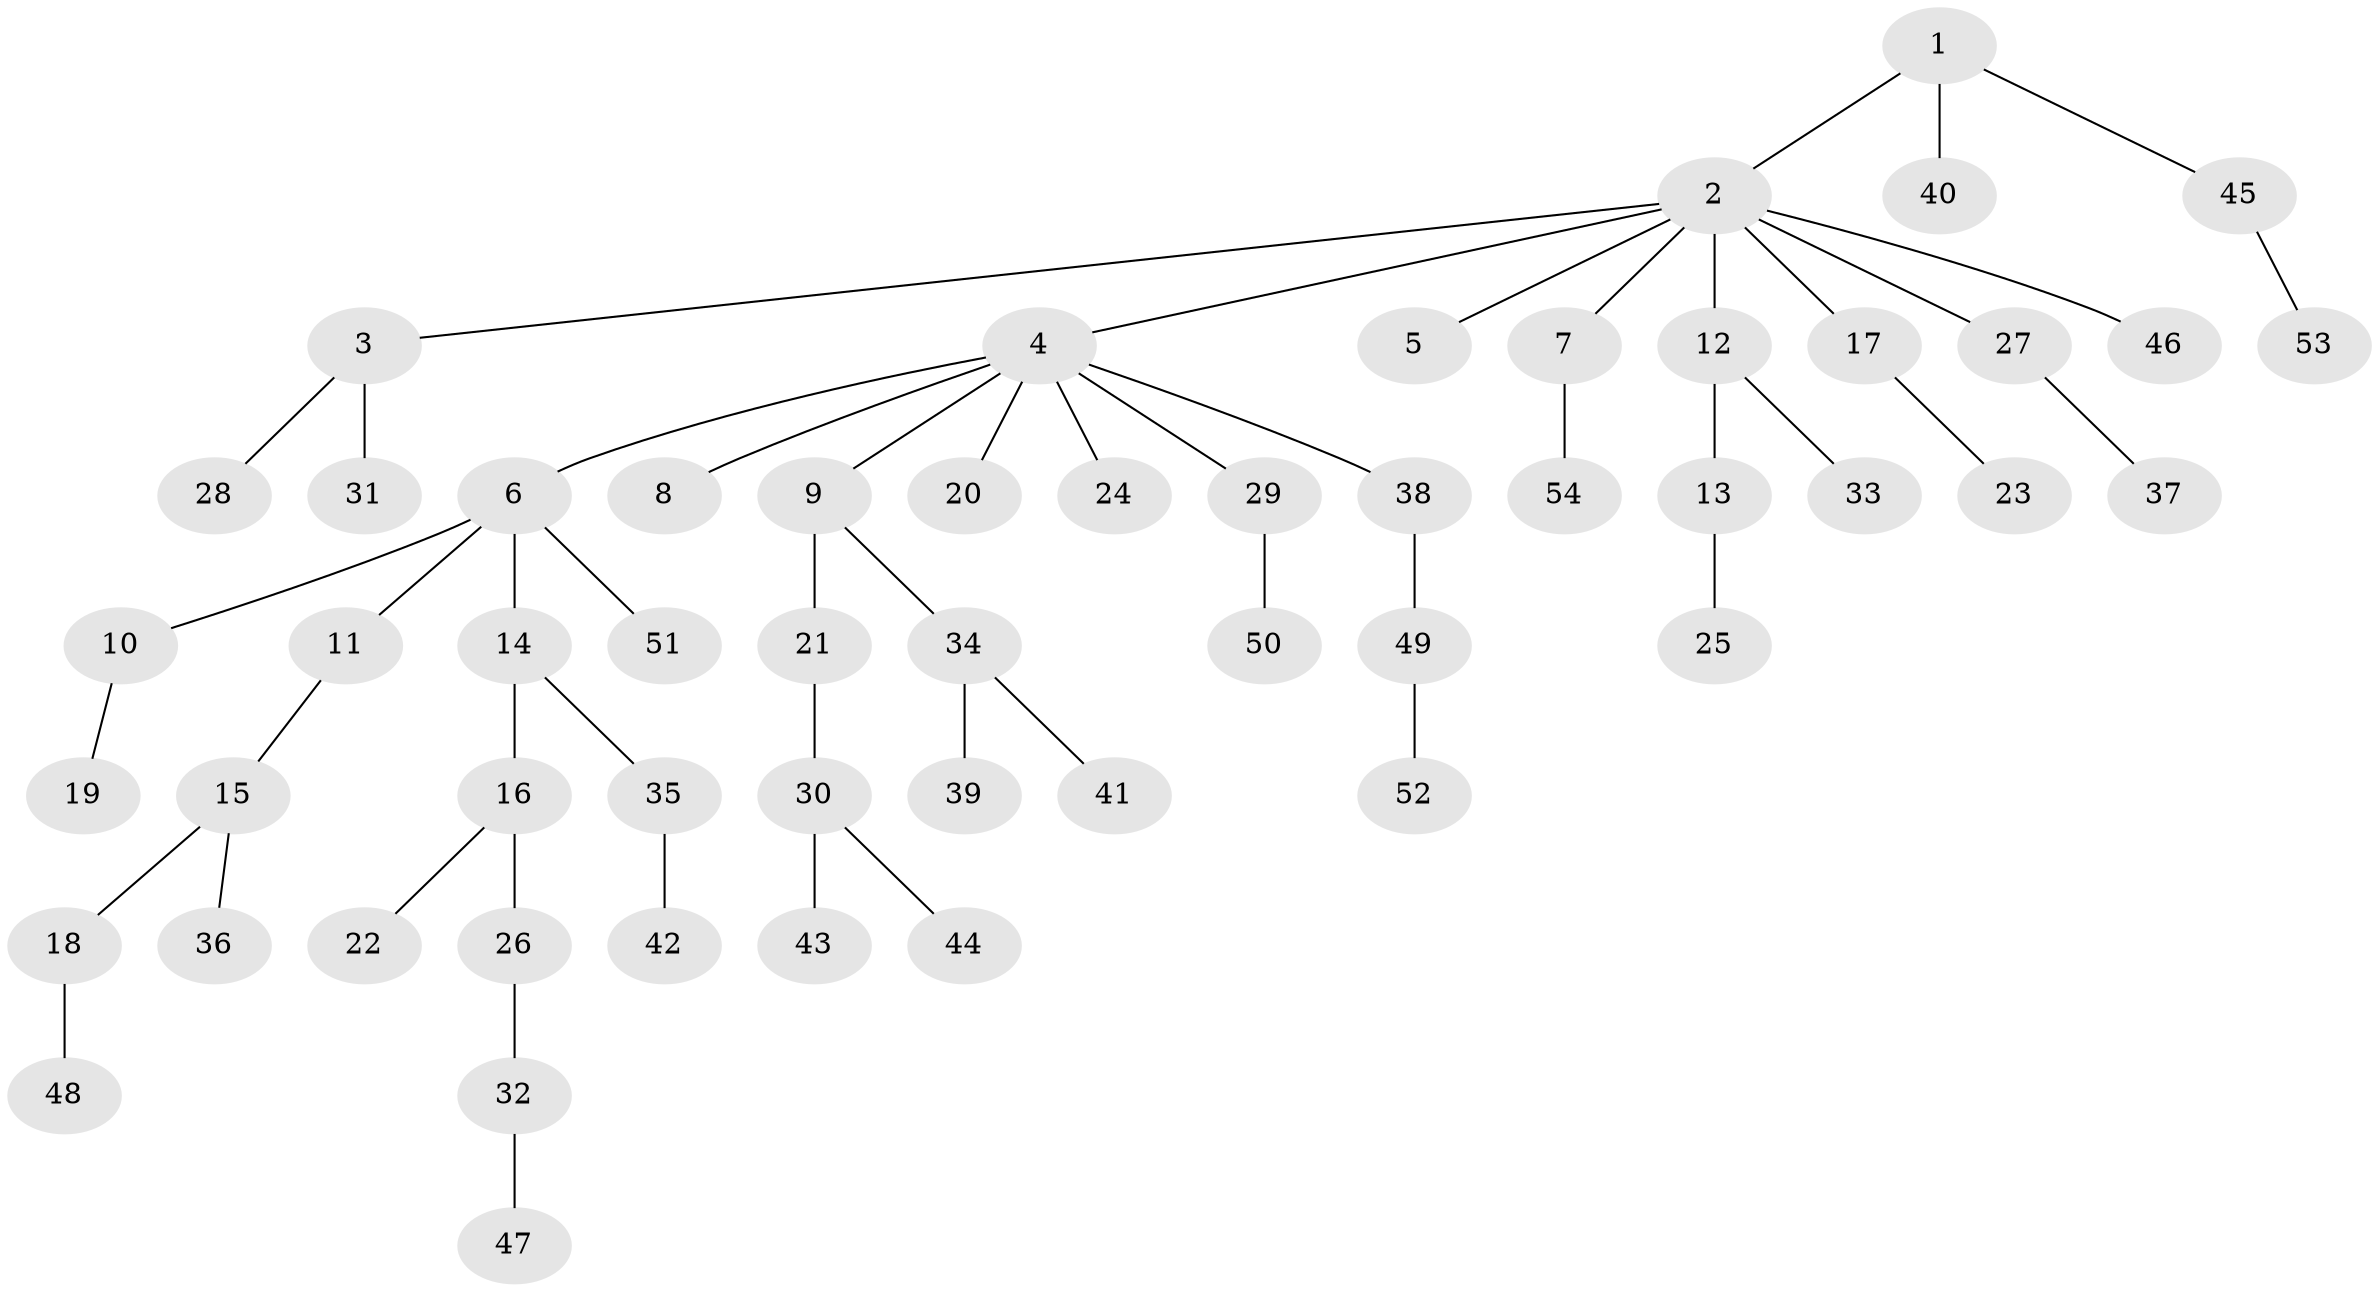 // Generated by graph-tools (version 1.1) at 2025/02/03/09/25 03:02:25]
// undirected, 54 vertices, 53 edges
graph export_dot {
graph [start="1"]
  node [color=gray90,style=filled];
  1;
  2;
  3;
  4;
  5;
  6;
  7;
  8;
  9;
  10;
  11;
  12;
  13;
  14;
  15;
  16;
  17;
  18;
  19;
  20;
  21;
  22;
  23;
  24;
  25;
  26;
  27;
  28;
  29;
  30;
  31;
  32;
  33;
  34;
  35;
  36;
  37;
  38;
  39;
  40;
  41;
  42;
  43;
  44;
  45;
  46;
  47;
  48;
  49;
  50;
  51;
  52;
  53;
  54;
  1 -- 2;
  1 -- 40;
  1 -- 45;
  2 -- 3;
  2 -- 4;
  2 -- 5;
  2 -- 7;
  2 -- 12;
  2 -- 17;
  2 -- 27;
  2 -- 46;
  3 -- 28;
  3 -- 31;
  4 -- 6;
  4 -- 8;
  4 -- 9;
  4 -- 20;
  4 -- 24;
  4 -- 29;
  4 -- 38;
  6 -- 10;
  6 -- 11;
  6 -- 14;
  6 -- 51;
  7 -- 54;
  9 -- 21;
  9 -- 34;
  10 -- 19;
  11 -- 15;
  12 -- 13;
  12 -- 33;
  13 -- 25;
  14 -- 16;
  14 -- 35;
  15 -- 18;
  15 -- 36;
  16 -- 22;
  16 -- 26;
  17 -- 23;
  18 -- 48;
  21 -- 30;
  26 -- 32;
  27 -- 37;
  29 -- 50;
  30 -- 43;
  30 -- 44;
  32 -- 47;
  34 -- 39;
  34 -- 41;
  35 -- 42;
  38 -- 49;
  45 -- 53;
  49 -- 52;
}
